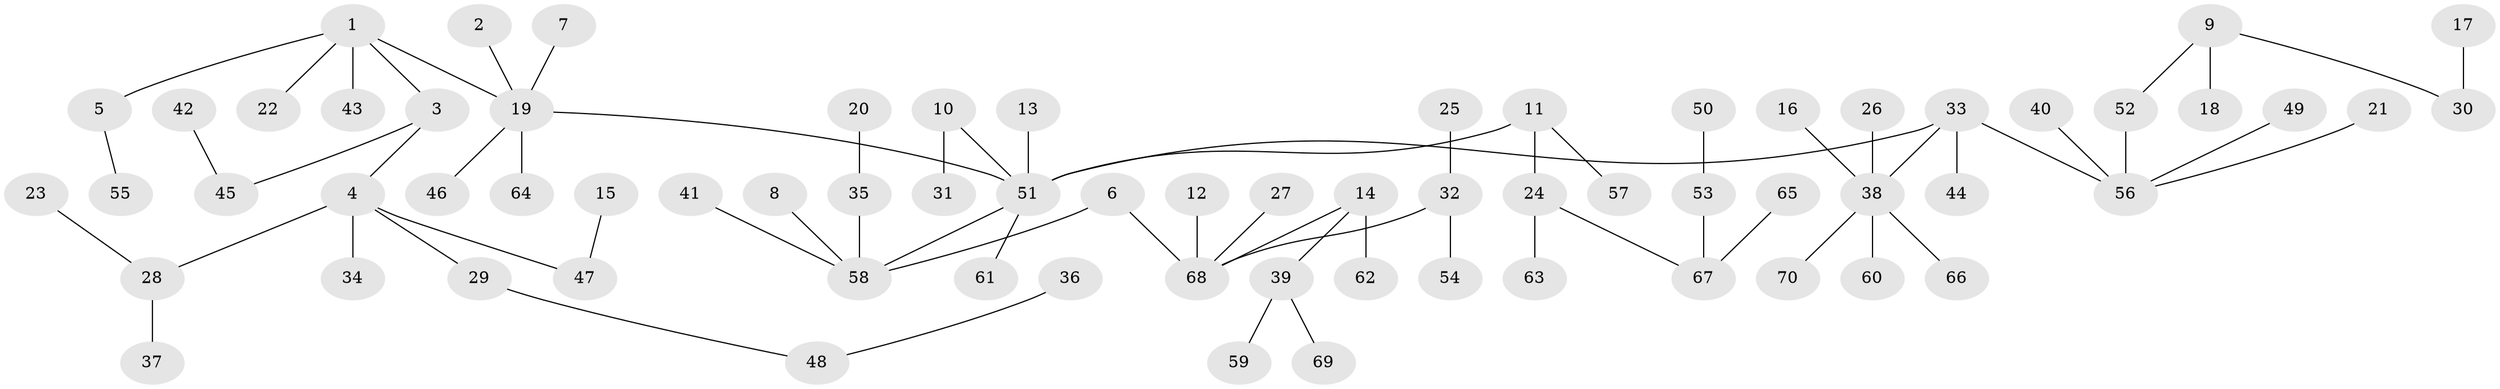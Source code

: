 // original degree distribution, {5: 0.02857142857142857, 7: 0.014285714285714285, 2: 0.2857142857142857, 3: 0.11428571428571428, 4: 0.07857142857142857, 1: 0.4714285714285714, 6: 0.007142857142857143}
// Generated by graph-tools (version 1.1) at 2025/50/03/09/25 03:50:18]
// undirected, 70 vertices, 69 edges
graph export_dot {
graph [start="1"]
  node [color=gray90,style=filled];
  1;
  2;
  3;
  4;
  5;
  6;
  7;
  8;
  9;
  10;
  11;
  12;
  13;
  14;
  15;
  16;
  17;
  18;
  19;
  20;
  21;
  22;
  23;
  24;
  25;
  26;
  27;
  28;
  29;
  30;
  31;
  32;
  33;
  34;
  35;
  36;
  37;
  38;
  39;
  40;
  41;
  42;
  43;
  44;
  45;
  46;
  47;
  48;
  49;
  50;
  51;
  52;
  53;
  54;
  55;
  56;
  57;
  58;
  59;
  60;
  61;
  62;
  63;
  64;
  65;
  66;
  67;
  68;
  69;
  70;
  1 -- 3 [weight=1.0];
  1 -- 5 [weight=1.0];
  1 -- 19 [weight=1.0];
  1 -- 22 [weight=1.0];
  1 -- 43 [weight=1.0];
  2 -- 19 [weight=1.0];
  3 -- 4 [weight=1.0];
  3 -- 45 [weight=1.0];
  4 -- 28 [weight=1.0];
  4 -- 29 [weight=1.0];
  4 -- 34 [weight=1.0];
  4 -- 47 [weight=1.0];
  5 -- 55 [weight=1.0];
  6 -- 58 [weight=1.0];
  6 -- 68 [weight=1.0];
  7 -- 19 [weight=1.0];
  8 -- 58 [weight=1.0];
  9 -- 18 [weight=1.0];
  9 -- 30 [weight=1.0];
  9 -- 52 [weight=1.0];
  10 -- 31 [weight=1.0];
  10 -- 51 [weight=1.0];
  11 -- 24 [weight=1.0];
  11 -- 51 [weight=1.0];
  11 -- 57 [weight=1.0];
  12 -- 68 [weight=1.0];
  13 -- 51 [weight=1.0];
  14 -- 39 [weight=1.0];
  14 -- 62 [weight=1.0];
  14 -- 68 [weight=1.0];
  15 -- 47 [weight=1.0];
  16 -- 38 [weight=1.0];
  17 -- 30 [weight=1.0];
  19 -- 46 [weight=1.0];
  19 -- 51 [weight=1.0];
  19 -- 64 [weight=1.0];
  20 -- 35 [weight=1.0];
  21 -- 56 [weight=1.0];
  23 -- 28 [weight=1.0];
  24 -- 63 [weight=1.0];
  24 -- 67 [weight=1.0];
  25 -- 32 [weight=1.0];
  26 -- 38 [weight=1.0];
  27 -- 68 [weight=1.0];
  28 -- 37 [weight=1.0];
  29 -- 48 [weight=1.0];
  32 -- 54 [weight=1.0];
  32 -- 68 [weight=1.0];
  33 -- 38 [weight=1.0];
  33 -- 44 [weight=1.0];
  33 -- 51 [weight=1.0];
  33 -- 56 [weight=1.0];
  35 -- 58 [weight=1.0];
  36 -- 48 [weight=1.0];
  38 -- 60 [weight=1.0];
  38 -- 66 [weight=1.0];
  38 -- 70 [weight=1.0];
  39 -- 59 [weight=1.0];
  39 -- 69 [weight=1.0];
  40 -- 56 [weight=1.0];
  41 -- 58 [weight=1.0];
  42 -- 45 [weight=1.0];
  49 -- 56 [weight=1.0];
  50 -- 53 [weight=1.0];
  51 -- 58 [weight=1.0];
  51 -- 61 [weight=1.0];
  52 -- 56 [weight=1.0];
  53 -- 67 [weight=1.0];
  65 -- 67 [weight=1.0];
}
